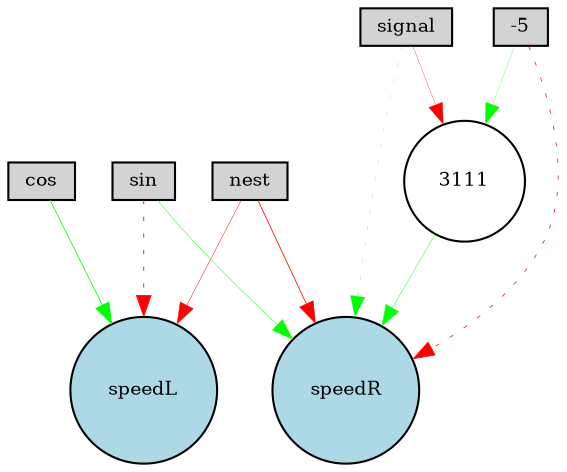 digraph {
	node [fontsize=9 height=0.2 shape=circle width=0.2]
	cos [fillcolor=lightgray shape=box style=filled]
	sin [fillcolor=lightgray shape=box style=filled]
	nest [fillcolor=lightgray shape=box style=filled]
	signal [fillcolor=lightgray shape=box style=filled]
	-5 [fillcolor=lightgray shape=box style=filled]
	speedL [fillcolor=lightblue style=filled]
	speedR [fillcolor=lightblue style=filled]
	3111 [fillcolor=white style=filled]
	nest -> speedR [color=red penwidth=0.3764402981438263 style=solid]
	sin -> speedR [color=green penwidth=0.21877651448245578 style=solid]
	-5 -> speedR [color=red penwidth=0.34591277884201027 style=dotted]
	signal -> speedR [color=green penwidth=0.10384124751409096 style=dotted]
	cos -> speedL [color=green penwidth=0.37725911245041965 style=solid]
	3111 -> speedR [color=green penwidth=0.2005422112914501 style=solid]
	signal -> 3111 [color=red penwidth=0.1474979088014358 style=solid]
	sin -> speedL [color=red penwidth=0.4067975622393373 style=dotted]
	nest -> speedL [color=red penwidth=0.22270425216975942 style=solid]
	-5 -> 3111 [color=green penwidth=0.12551361967465222 style=solid]
}
